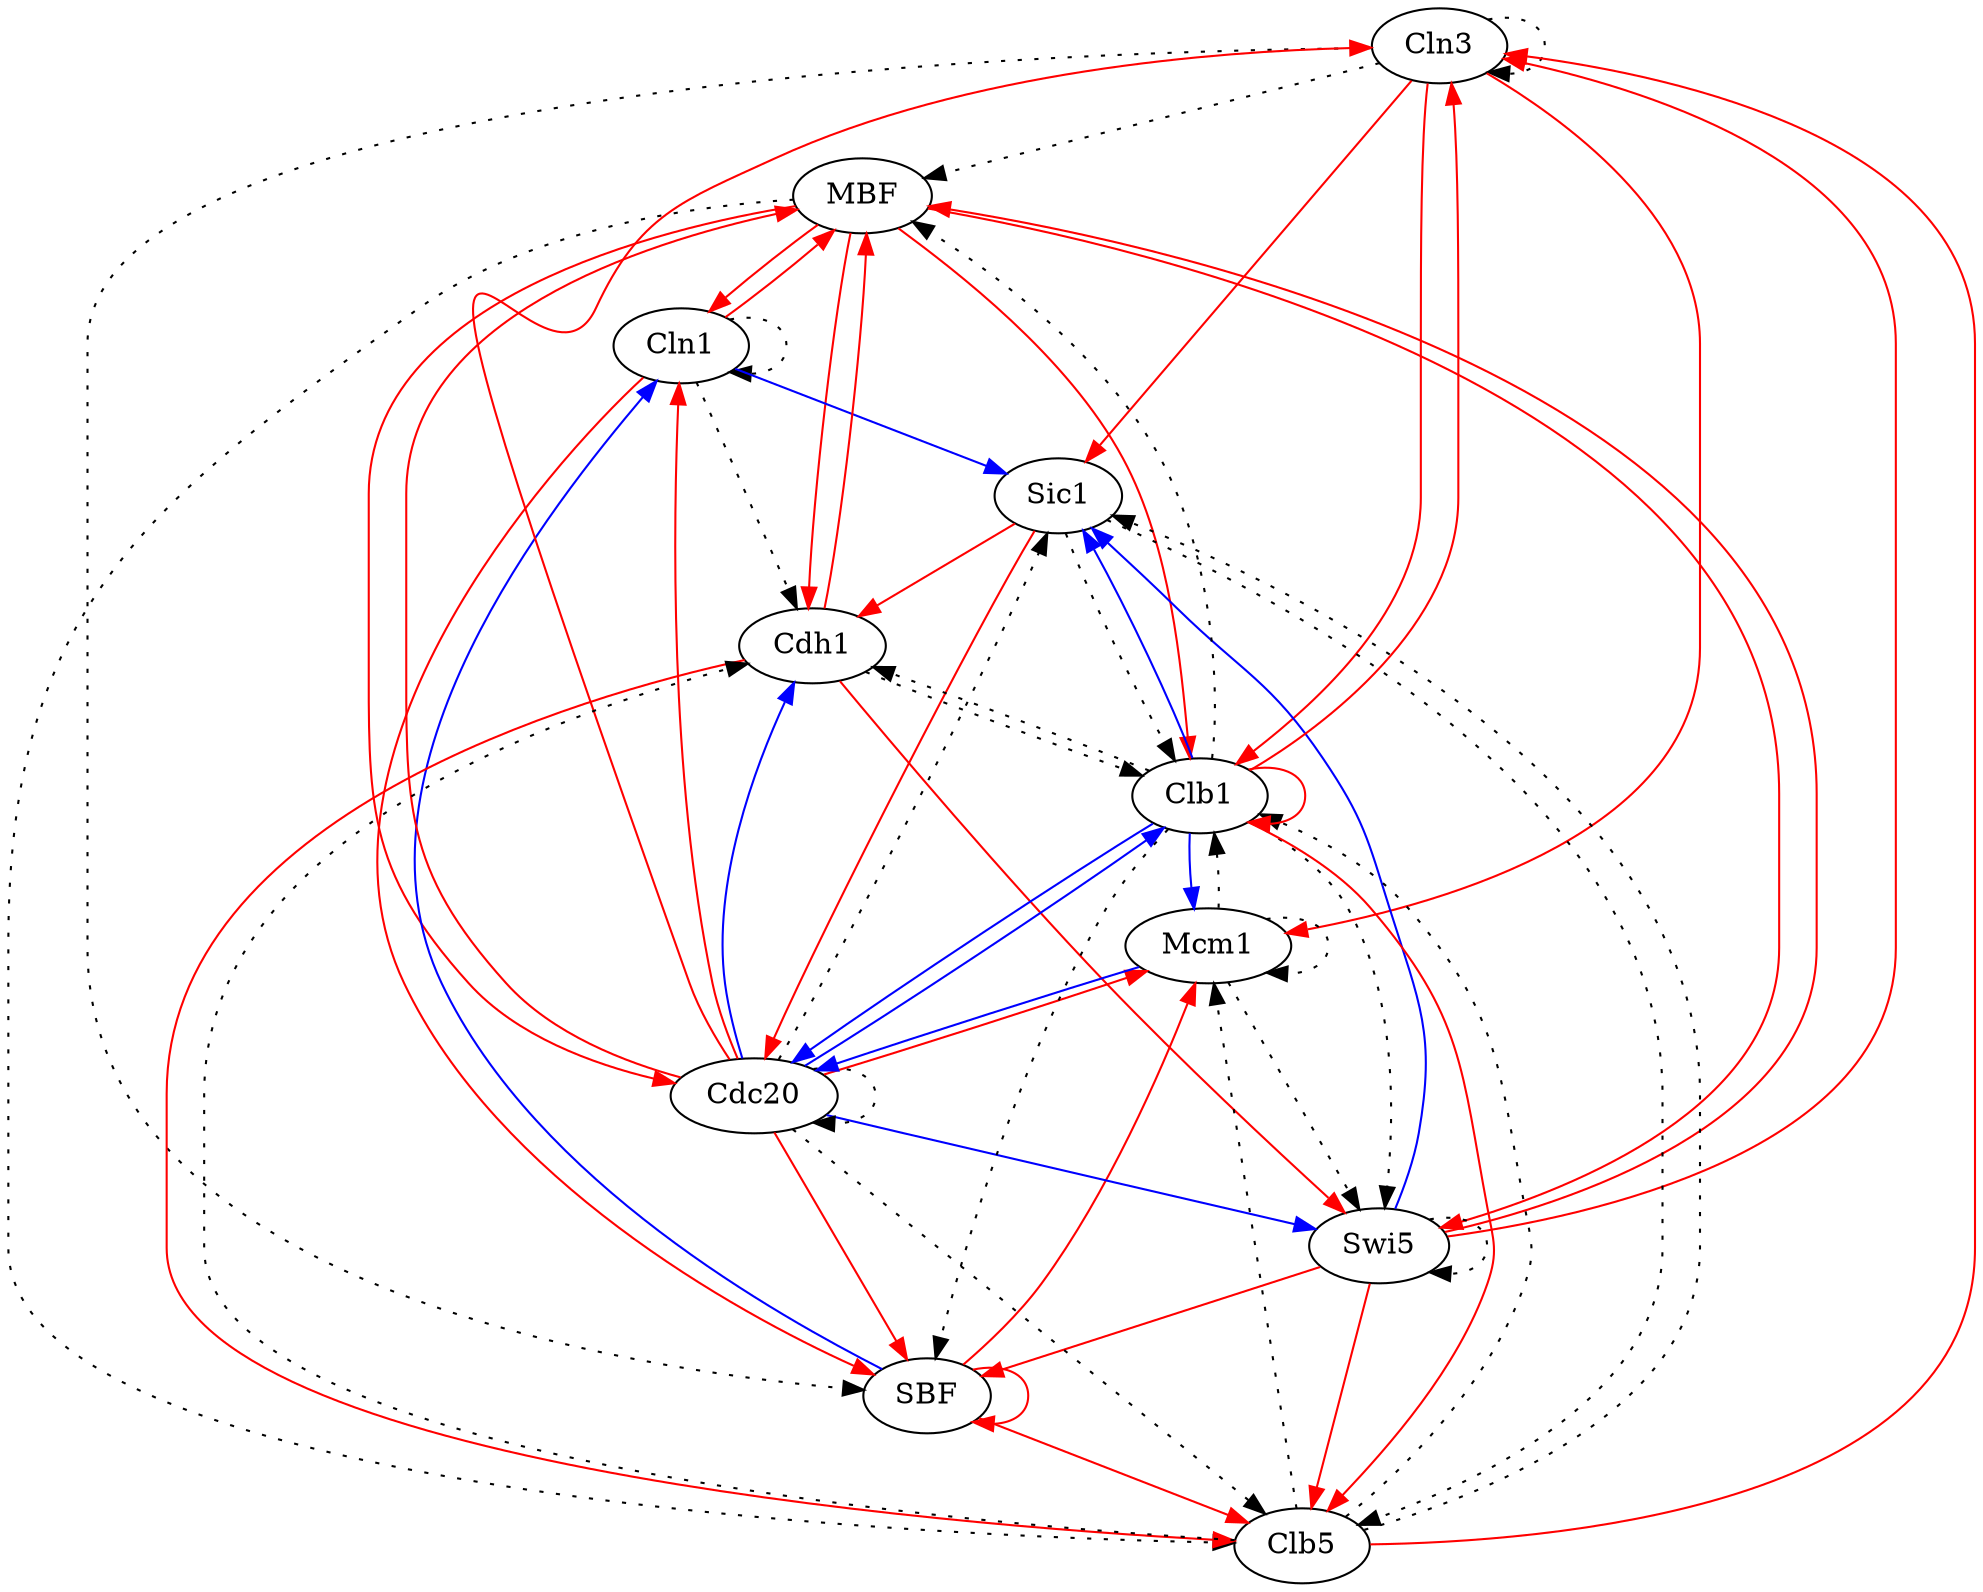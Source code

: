 // Grafos-Spellman11
digraph {
	YAL040C [label=Cln3]
	YDL056W [label=MBF]
	YER111C [label=SBF]
	YMR199W [label=Cln1]
	YGL003C [label=Cdh1]
	YDR146C [label=Swi5]
	YGL116W [label=Cdc20]
	YPR120C [label=Clb5]
	YLR079W [label=Sic1]
	YGR108W [label=Clb1]
	YMR043W [label=Mcm1]
	YAL040C -> YAL040C [style=dotted]
	YAL040C -> YDL056W [style=dotted]
	YAL040C -> YER111C [style=dotted]
	YAL040C -> YLR079W [color=red]
	YAL040C -> YGR108W [color=red]
	YAL040C -> YMR043W [color=red]
	YDL056W -> YMR199W [color=red]
	YDL056W -> YGL003C [color=red]
	YDL056W -> YDR146C [color=red]
	YDL056W -> YGL116W [color=red]
	YDL056W -> YPR120C [style=dotted]
	YDL056W -> YGR108W [color=red]
	YER111C -> YER111C [color=red]
	YER111C -> YMR199W [color=blue]
	YER111C -> YPR120C [color=red]
	YER111C -> YMR043W [color=red]
	YMR199W -> YDL056W [color=red]
	YMR199W -> YER111C [color=red]
	YMR199W -> YMR199W [style=dotted]
	YMR199W -> YGL003C [style=dotted]
	YMR199W -> YLR079W [color=blue]
	YGL003C -> YDL056W [color=red]
	YGL003C -> YDR146C [color=red]
	YGL003C -> YPR120C [color=red]
	YGL003C -> YGR108W [style=dotted]
	YDR146C -> YAL040C [color=red]
	YDR146C -> YDL056W [color=red]
	YDR146C -> YER111C [color=red]
	YDR146C -> YDR146C [style=dotted]
	YDR146C -> YPR120C [color=red]
	YDR146C -> YLR079W [color=blue]
	YGL116W -> YAL040C [color=red]
	YGL116W -> YDL056W [color=red]
	YGL116W -> YER111C [color=red]
	YGL116W -> YMR199W [color=red]
	YGL116W -> YGL003C [color=blue]
	YGL116W -> YDR146C [color=blue]
	YGL116W -> YGL116W [style=dotted]
	YGL116W -> YPR120C [style=dotted]
	YGL116W -> YLR079W [style=dotted]
	YGL116W -> YGR108W [color=blue]
	YGL116W -> YMR043W [color=red]
	YPR120C -> YAL040C [color=red]
	YPR120C -> YGL003C [style=dotted]
	YPR120C -> YLR079W [style=dotted]
	YPR120C -> YGR108W [style=dotted]
	YPR120C -> YMR043W [style=dotted]
	YLR079W -> YGL003C [color=red]
	YLR079W -> YGL116W [color=red]
	YLR079W -> YPR120C [style=dotted]
	YLR079W -> YGR108W [style=dotted]
	YGR108W -> YAL040C [color=red]
	YGR108W -> YDL056W [style=dotted]
	YGR108W -> YER111C [style=dotted]
	YGR108W -> YGL003C [style=dotted]
	YGR108W -> YDR146C [style=dotted]
	YGR108W -> YGL116W [color=blue]
	YGR108W -> YPR120C [color=red]
	YGR108W -> YLR079W [color=blue]
	YGR108W -> YGR108W [color=red]
	YGR108W -> YMR043W [color=blue]
	YMR043W -> YDR146C [style=dotted]
	YMR043W -> YGL116W [color=blue]
	YMR043W -> YGR108W [style=dotted]
	YMR043W -> YMR043W [style=dotted]
}
